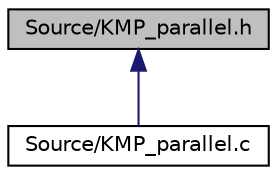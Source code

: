 digraph "Source/KMP_parallel.h"
{
  edge [fontname="Helvetica",fontsize="10",labelfontname="Helvetica",labelfontsize="10"];
  node [fontname="Helvetica",fontsize="10",shape=record];
  Node1 [label="Source/KMP_parallel.h",height=0.2,width=0.4,color="black", fillcolor="grey75", style="filled", fontcolor="black"];
  Node1 -> Node2 [dir="back",color="midnightblue",fontsize="10",style="solid"];
  Node2 [label="Source/KMP_parallel.c",height=0.2,width=0.4,color="black", fillcolor="white", style="filled",URL="$KMP__parallel_8c.html"];
}
